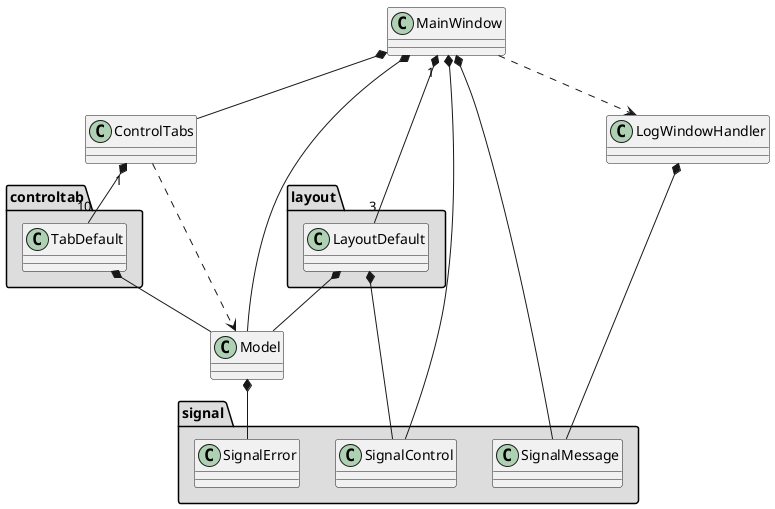@startuml
package "layout" #DDDDDD {
  class LayoutDefault
}

package "signal" #DDDDDD {
  class SignalControl
  class SignalMessage
  class SignalError
}

package "controltab" #DDDDDD {
  class TabDefault
}

MainWindow *-- Model
MainWindow *-- ControlTabs
MainWindow "1" *-- "3" LayoutDefault
MainWindow *-- SignalControl
MainWindow *-- SignalMessage
MainWindow ..> LogWindowHandler

Model *-- SignalError

LayoutDefault *-- Model
LayoutDefault *-- SignalControl

LogWindowHandler *-- SignalMessage

ControlTabs ..> Model
ControlTabs "1" *-- "10" TabDefault

TabDefault *-- Model
@enduml
